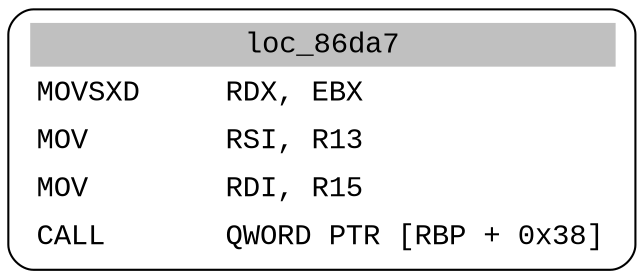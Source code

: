digraph asm_graph {
1941 [
shape="Mrecord" fontname="Courier New"label =<<table border="0" cellborder="0" cellpadding="3"><tr><td align="center" colspan="2" bgcolor="grey">loc_86da7</td></tr><tr><td align="left">MOVSXD     RDX, EBX</td></tr><tr><td align="left">MOV        RSI, R13</td></tr><tr><td align="left">MOV        RDI, R15</td></tr><tr><td align="left">CALL       QWORD PTR [RBP + 0x38]</td></tr></table>> ];
}